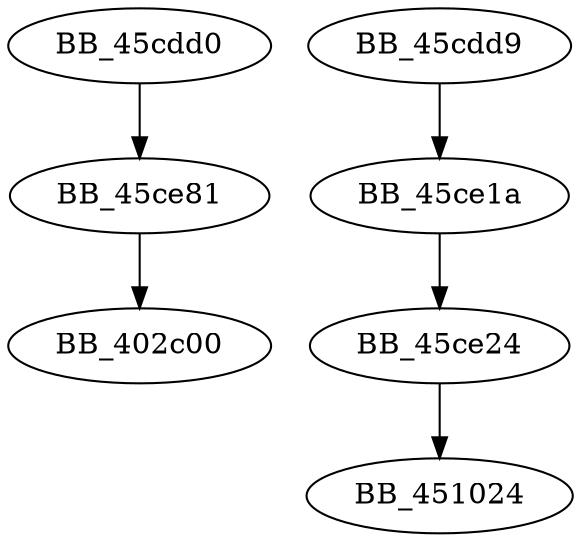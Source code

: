 DiGraph sub_45CDD0{
BB_45cdd0->BB_45ce81
BB_45cdd9->BB_45ce1a
BB_45ce1a->BB_45ce24
BB_45ce24->BB_451024
BB_45ce81->BB_402c00
}
